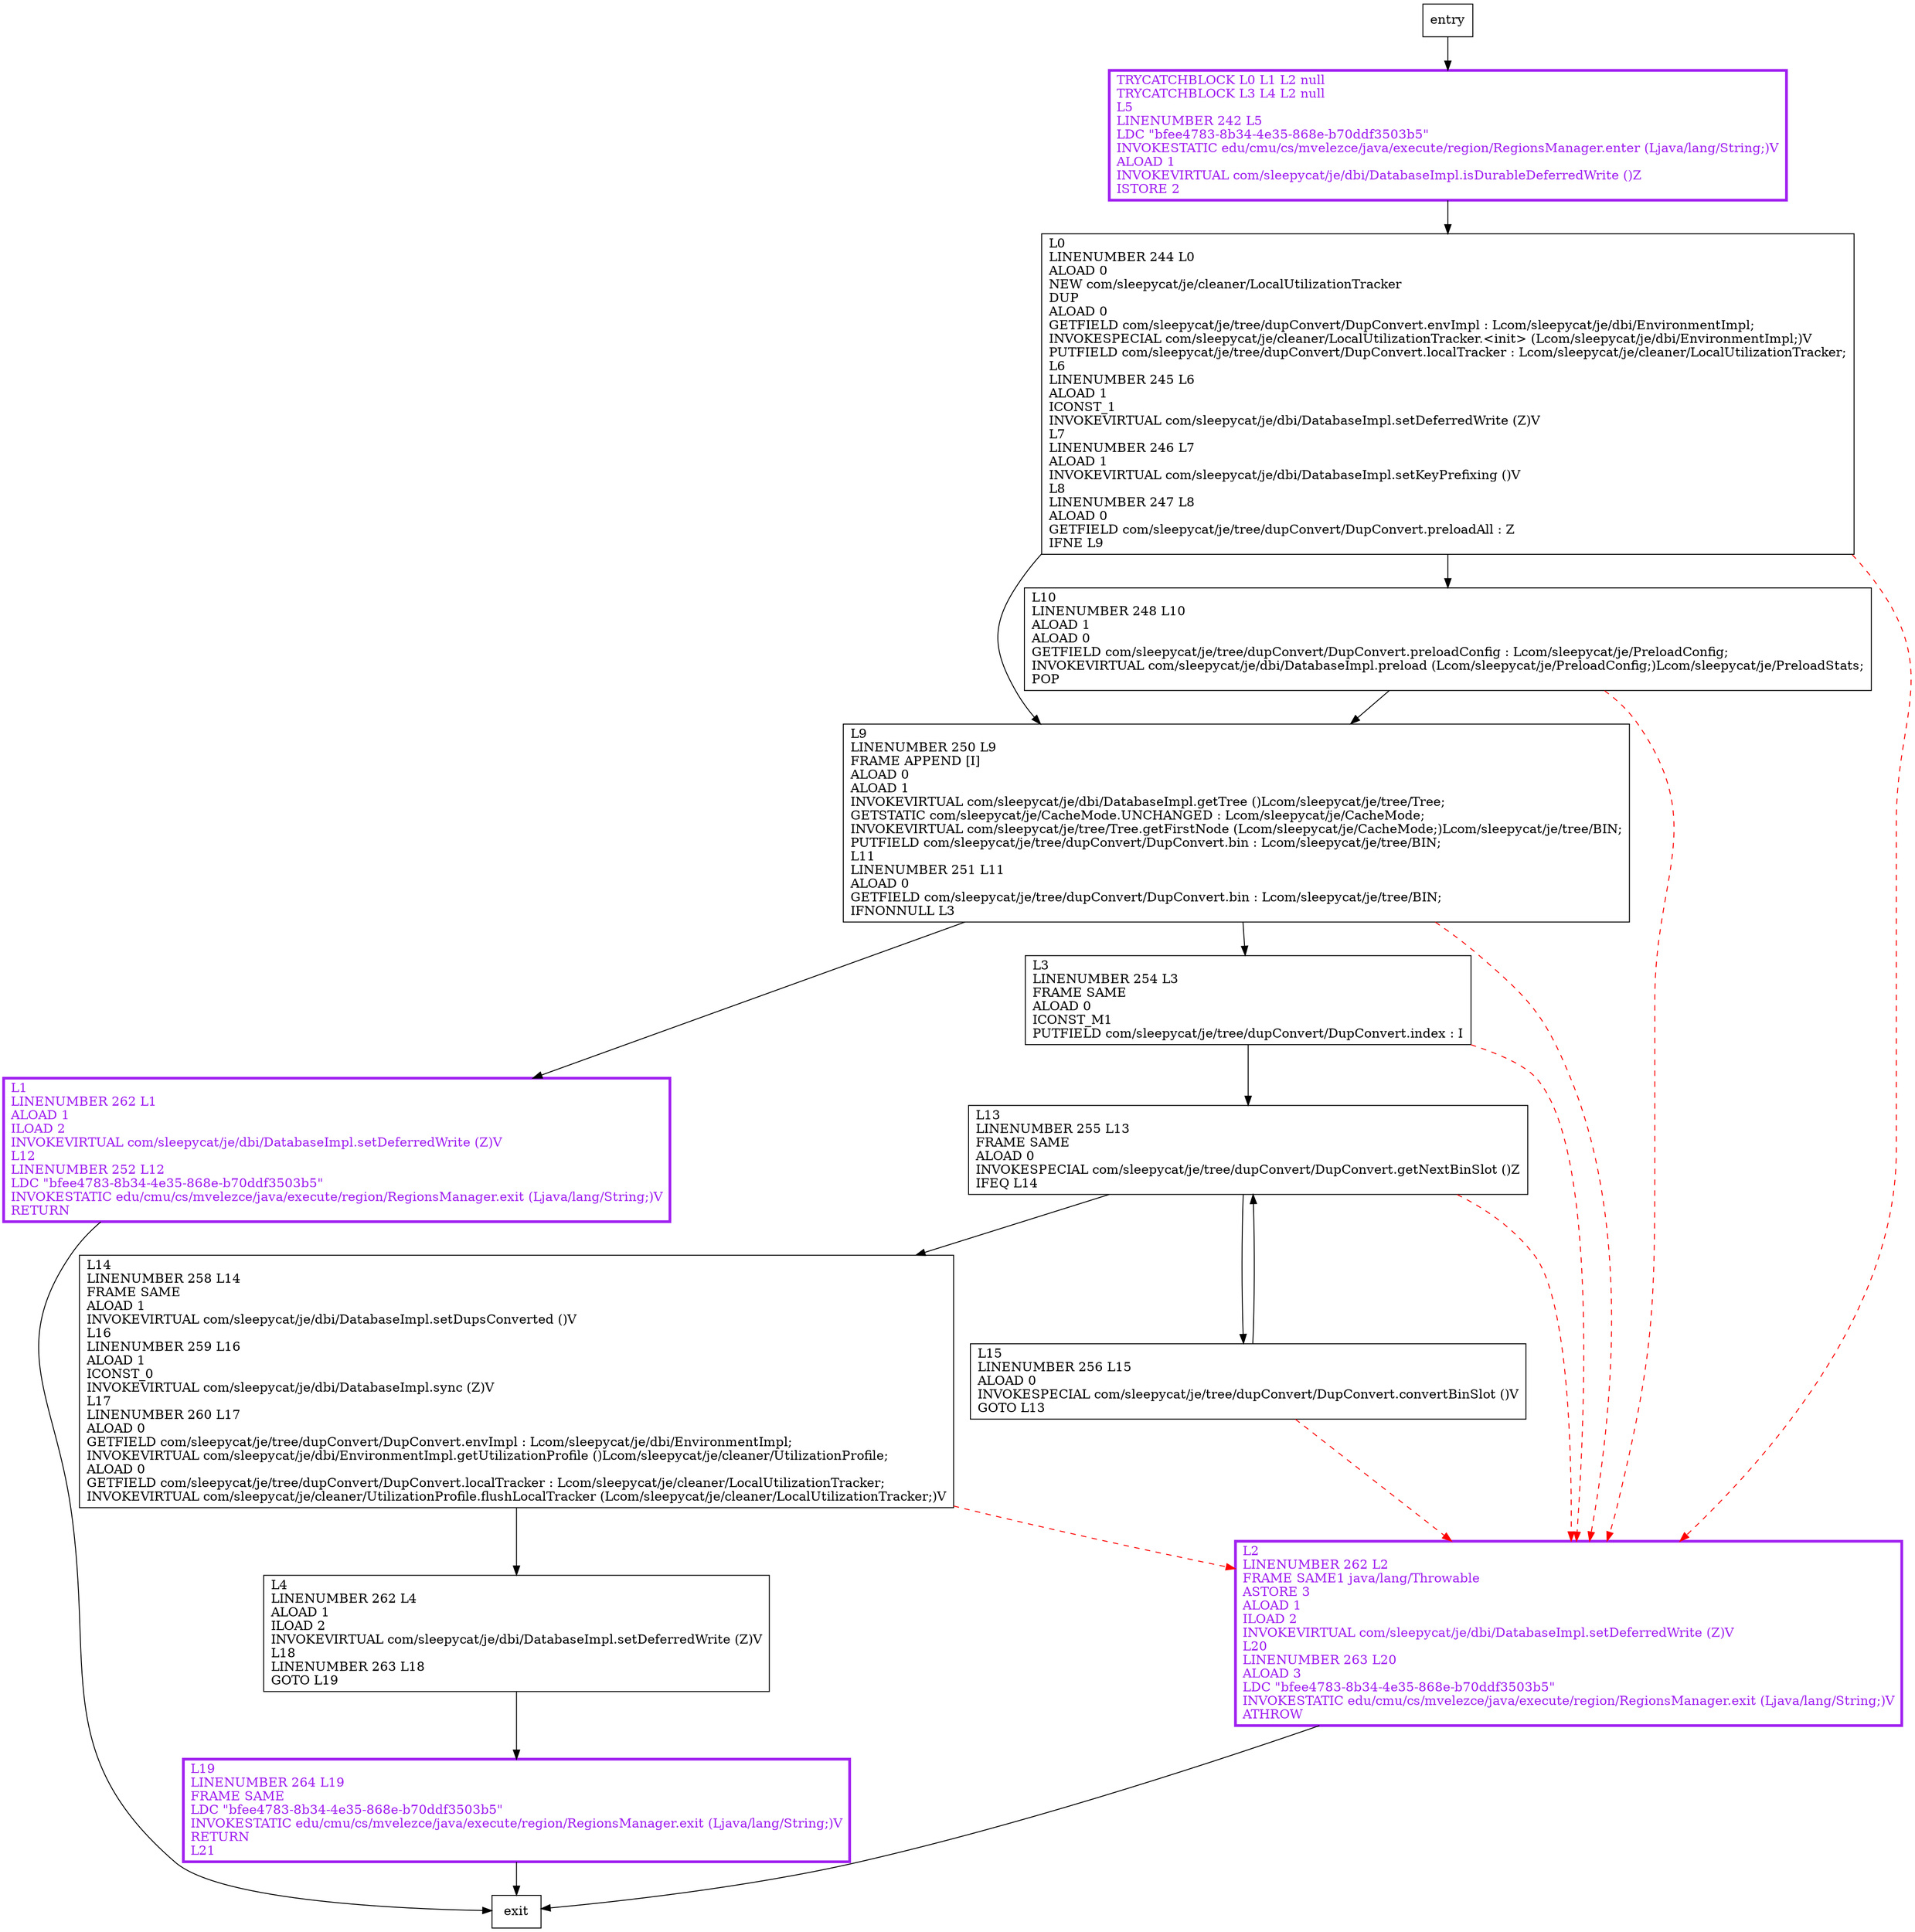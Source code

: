 digraph convertDatabase {
node [shape=record];
1372565211 [label="L1\lLINENUMBER 262 L1\lALOAD 1\lILOAD 2\lINVOKEVIRTUAL com/sleepycat/je/dbi/DatabaseImpl.setDeferredWrite (Z)V\lL12\lLINENUMBER 252 L12\lLDC \"bfee4783-8b34-4e35-868e-b70ddf3503b5\"\lINVOKESTATIC edu/cmu/cs/mvelezce/java/execute/region/RegionsManager.exit (Ljava/lang/String;)V\lRETURN\l"];
1497570219 [label="L10\lLINENUMBER 248 L10\lALOAD 1\lALOAD 0\lGETFIELD com/sleepycat/je/tree/dupConvert/DupConvert.preloadConfig : Lcom/sleepycat/je/PreloadConfig;\lINVOKEVIRTUAL com/sleepycat/je/dbi/DatabaseImpl.preload (Lcom/sleepycat/je/PreloadConfig;)Lcom/sleepycat/je/PreloadStats;\lPOP\l"];
1355455967 [label="L3\lLINENUMBER 254 L3\lFRAME SAME\lALOAD 0\lICONST_M1\lPUTFIELD com/sleepycat/je/tree/dupConvert/DupConvert.index : I\l"];
1293751454 [label="L0\lLINENUMBER 244 L0\lALOAD 0\lNEW com/sleepycat/je/cleaner/LocalUtilizationTracker\lDUP\lALOAD 0\lGETFIELD com/sleepycat/je/tree/dupConvert/DupConvert.envImpl : Lcom/sleepycat/je/dbi/EnvironmentImpl;\lINVOKESPECIAL com/sleepycat/je/cleaner/LocalUtilizationTracker.\<init\> (Lcom/sleepycat/je/dbi/EnvironmentImpl;)V\lPUTFIELD com/sleepycat/je/tree/dupConvert/DupConvert.localTracker : Lcom/sleepycat/je/cleaner/LocalUtilizationTracker;\lL6\lLINENUMBER 245 L6\lALOAD 1\lICONST_1\lINVOKEVIRTUAL com/sleepycat/je/dbi/DatabaseImpl.setDeferredWrite (Z)V\lL7\lLINENUMBER 246 L7\lALOAD 1\lINVOKEVIRTUAL com/sleepycat/je/dbi/DatabaseImpl.setKeyPrefixing ()V\lL8\lLINENUMBER 247 L8\lALOAD 0\lGETFIELD com/sleepycat/je/tree/dupConvert/DupConvert.preloadAll : Z\lIFNE L9\l"];
52662323 [label="L15\lLINENUMBER 256 L15\lALOAD 0\lINVOKESPECIAL com/sleepycat/je/tree/dupConvert/DupConvert.convertBinSlot ()V\lGOTO L13\l"];
421585499 [label="L19\lLINENUMBER 264 L19\lFRAME SAME\lLDC \"bfee4783-8b34-4e35-868e-b70ddf3503b5\"\lINVOKESTATIC edu/cmu/cs/mvelezce/java/execute/region/RegionsManager.exit (Ljava/lang/String;)V\lRETURN\lL21\l"];
1145305243 [label="L9\lLINENUMBER 250 L9\lFRAME APPEND [I]\lALOAD 0\lALOAD 1\lINVOKEVIRTUAL com/sleepycat/je/dbi/DatabaseImpl.getTree ()Lcom/sleepycat/je/tree/Tree;\lGETSTATIC com/sleepycat/je/CacheMode.UNCHANGED : Lcom/sleepycat/je/CacheMode;\lINVOKEVIRTUAL com/sleepycat/je/tree/Tree.getFirstNode (Lcom/sleepycat/je/CacheMode;)Lcom/sleepycat/je/tree/BIN;\lPUTFIELD com/sleepycat/je/tree/dupConvert/DupConvert.bin : Lcom/sleepycat/je/tree/BIN;\lL11\lLINENUMBER 251 L11\lALOAD 0\lGETFIELD com/sleepycat/je/tree/dupConvert/DupConvert.bin : Lcom/sleepycat/je/tree/BIN;\lIFNONNULL L3\l"];
1306693756 [label="TRYCATCHBLOCK L0 L1 L2 null\lTRYCATCHBLOCK L3 L4 L2 null\lL5\lLINENUMBER 242 L5\lLDC \"bfee4783-8b34-4e35-868e-b70ddf3503b5\"\lINVOKESTATIC edu/cmu/cs/mvelezce/java/execute/region/RegionsManager.enter (Ljava/lang/String;)V\lALOAD 1\lINVOKEVIRTUAL com/sleepycat/je/dbi/DatabaseImpl.isDurableDeferredWrite ()Z\lISTORE 2\l"];
1088663977 [label="L13\lLINENUMBER 255 L13\lFRAME SAME\lALOAD 0\lINVOKESPECIAL com/sleepycat/je/tree/dupConvert/DupConvert.getNextBinSlot ()Z\lIFEQ L14\l"];
1123831231 [label="L14\lLINENUMBER 258 L14\lFRAME SAME\lALOAD 1\lINVOKEVIRTUAL com/sleepycat/je/dbi/DatabaseImpl.setDupsConverted ()V\lL16\lLINENUMBER 259 L16\lALOAD 1\lICONST_0\lINVOKEVIRTUAL com/sleepycat/je/dbi/DatabaseImpl.sync (Z)V\lL17\lLINENUMBER 260 L17\lALOAD 0\lGETFIELD com/sleepycat/je/tree/dupConvert/DupConvert.envImpl : Lcom/sleepycat/je/dbi/EnvironmentImpl;\lINVOKEVIRTUAL com/sleepycat/je/dbi/EnvironmentImpl.getUtilizationProfile ()Lcom/sleepycat/je/cleaner/UtilizationProfile;\lALOAD 0\lGETFIELD com/sleepycat/je/tree/dupConvert/DupConvert.localTracker : Lcom/sleepycat/je/cleaner/LocalUtilizationTracker;\lINVOKEVIRTUAL com/sleepycat/je/cleaner/UtilizationProfile.flushLocalTracker (Lcom/sleepycat/je/cleaner/LocalUtilizationTracker;)V\l"];
166895085 [label="L2\lLINENUMBER 262 L2\lFRAME SAME1 java/lang/Throwable\lASTORE 3\lALOAD 1\lILOAD 2\lINVOKEVIRTUAL com/sleepycat/je/dbi/DatabaseImpl.setDeferredWrite (Z)V\lL20\lLINENUMBER 263 L20\lALOAD 3\lLDC \"bfee4783-8b34-4e35-868e-b70ddf3503b5\"\lINVOKESTATIC edu/cmu/cs/mvelezce/java/execute/region/RegionsManager.exit (Ljava/lang/String;)V\lATHROW\l"];
1977014972 [label="L4\lLINENUMBER 262 L4\lALOAD 1\lILOAD 2\lINVOKEVIRTUAL com/sleepycat/je/dbi/DatabaseImpl.setDeferredWrite (Z)V\lL18\lLINENUMBER 263 L18\lGOTO L19\l"];
entry;
exit;
421585499 -> exit
1145305243 -> 1372565211
1145305243 -> 1355455967
1145305243 -> 166895085 [style=dashed, color=red]
1306693756 -> 1293751454
1123831231 -> 166895085 [style=dashed, color=red]
1123831231 -> 1977014972
1372565211 -> exit
1497570219 -> 1145305243
1497570219 -> 166895085 [style=dashed, color=red]
entry -> 1306693756
1355455967 -> 1088663977
1355455967 -> 166895085 [style=dashed, color=red]
1293751454 -> 1497570219
1293751454 -> 1145305243
1293751454 -> 166895085 [style=dashed, color=red]
52662323 -> 1088663977
52662323 -> 166895085 [style=dashed, color=red]
1088663977 -> 52662323
1088663977 -> 1123831231
1088663977 -> 166895085 [style=dashed, color=red]
166895085 -> exit
1977014972 -> 421585499
1372565211[fontcolor="purple", penwidth=3, color="purple"];
421585499[fontcolor="purple", penwidth=3, color="purple"];
1306693756[fontcolor="purple", penwidth=3, color="purple"];
166895085[fontcolor="purple", penwidth=3, color="purple"];
}
